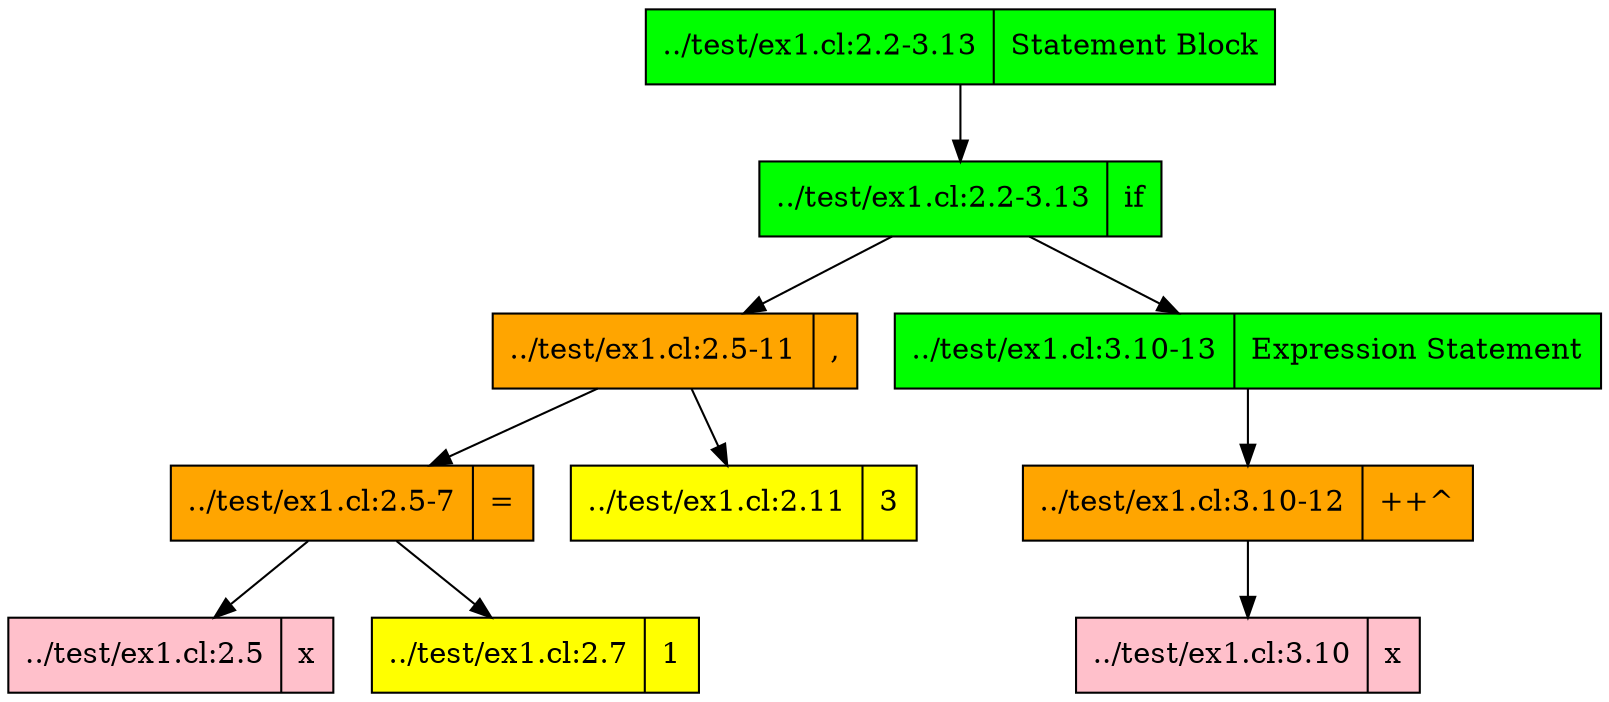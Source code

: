 digraph {
	node[shape=record, style=filled, fontcolor=black];
	node_0x7fda2d904340[fillcolor=green, label = "../test/ex1.cl:2.2-3.13 | Statement Block"];
	node_0x7fda2d904340 -> node_0x7fda2d904280;
	node_0x7fda2d904280[fillcolor=green, label = "../test/ex1.cl:2.2-3.13 | if"];
	node_0x7fda2d904280 -> node_0x7fda2d904150;
	node_0x7fda2d904280 -> node_0x7fda2d904250;
	node_0x7fda2d904150[fillcolor=orange, label = "../test/ex1.cl:2.5-11 | ,"];
	node_0x7fda2d904150 -> node_0x7fda2d9040c0;
	node_0x7fda2d904150 -> node_0x7fda2d904120;
	node_0x7fda2d9040c0[fillcolor=orange, label = "../test/ex1.cl:2.5-7 | ="];
	node_0x7fda2d9040c0 -> node_0x7fda2d804080;
	node_0x7fda2d9040c0 -> node_0x7fda2d904080;
	node_0x7fda2d804080[fillcolor=pink, label = "../test/ex1.cl:2.5 | x"];
	node_0x7fda2d904080[fillcolor=yellow, label = "../test/ex1.cl:2.7 | 1"];
	node_0x7fda2d904120[fillcolor=yellow, label = "../test/ex1.cl:2.11 | 3"];
	node_0x7fda2d904250[fillcolor=green, label = "../test/ex1.cl:3.10-13 | Expression Statement"];
	node_0x7fda2d904250 -> node_0x7fda2d904210;
	node_0x7fda2d904210[fillcolor=orange, label = "../test/ex1.cl:3.10-12 | ++^"];
	node_0x7fda2d904210 -> node_0x7fda2d9041d0;
	node_0x7fda2d9041d0[fillcolor=pink, label = "../test/ex1.cl:3.10 | x"];
}
